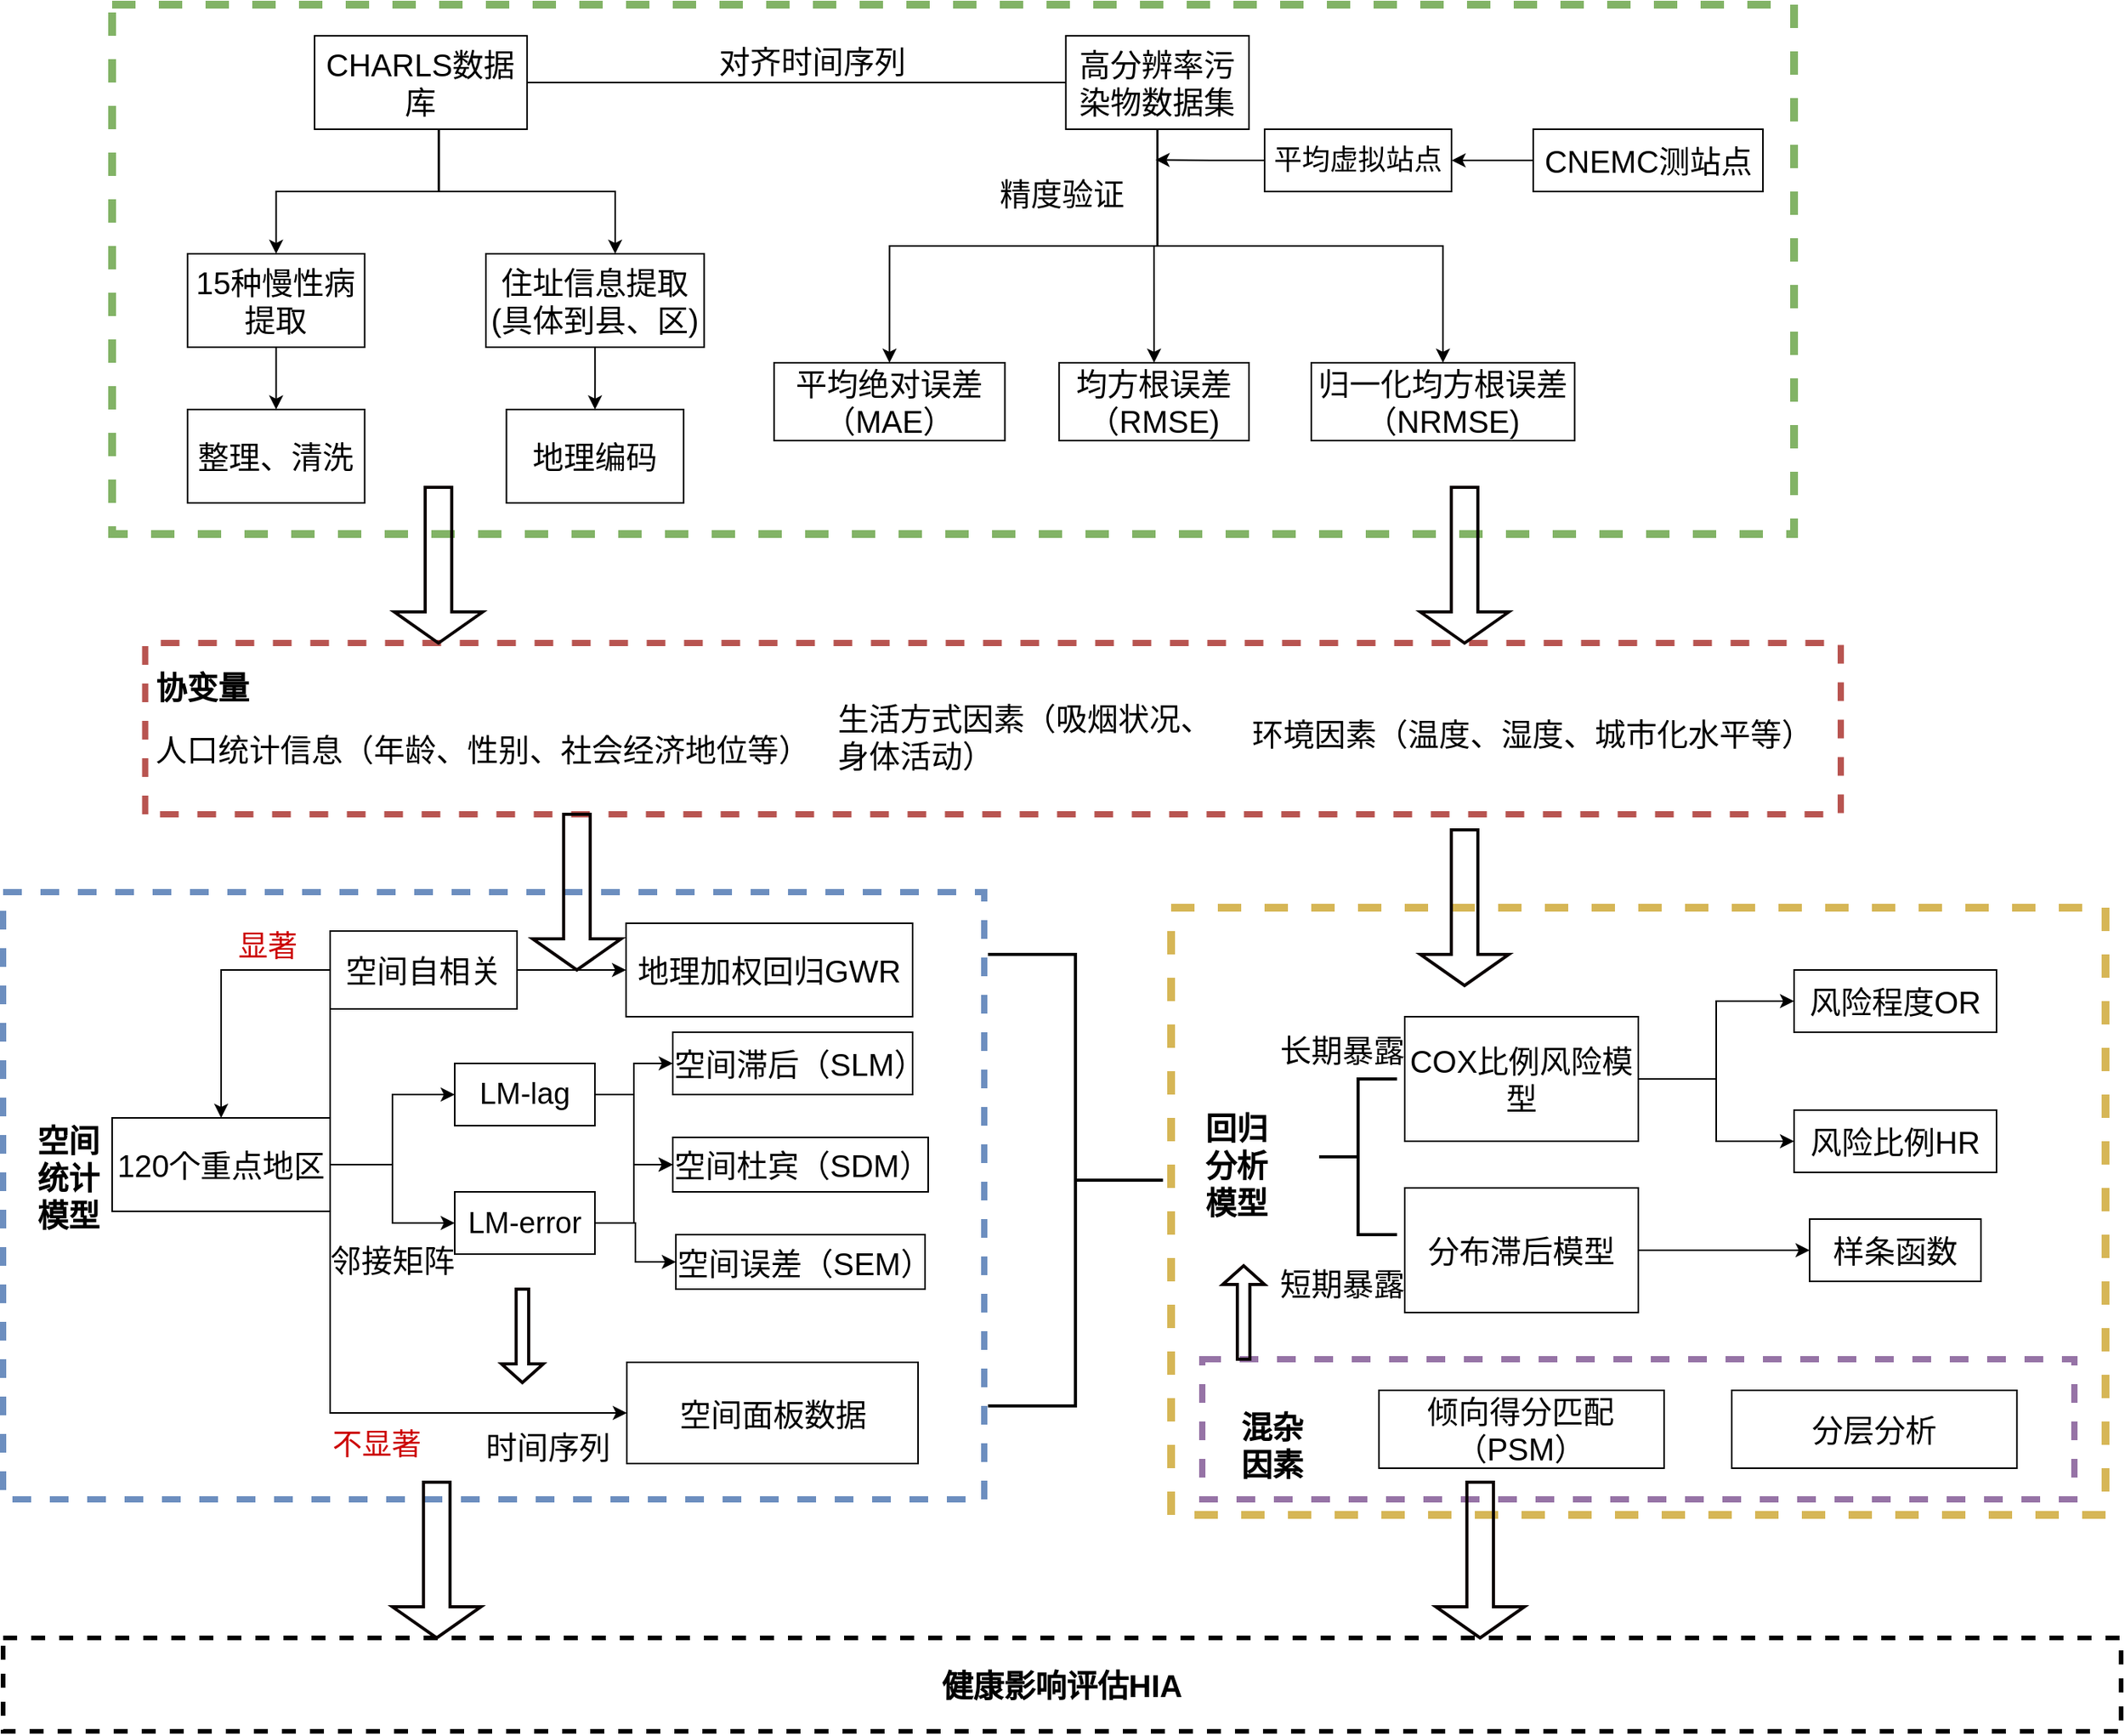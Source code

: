<mxfile version="24.8.6" pages="2">
  <diagram name="第 1 页" id="S4vARhh8KjMdQaPIsJIj">
    <mxGraphModel dx="2765" dy="1093" grid="1" gridSize="10" guides="1" tooltips="1" connect="1" arrows="1" fold="1" page="1" pageScale="1" pageWidth="827" pageHeight="1169" math="0" shadow="0">
      <root>
        <mxCell id="0" />
        <mxCell id="1" parent="0" />
        <mxCell id="MaR1eD7RPBaUpfUE0ZZK-1" value="" style="group;fillColor=none;fontSize=20;" parent="1" vertex="1" connectable="0">
          <mxGeometry x="-120.0" y="690" width="630" height="390" as="geometry" />
        </mxCell>
        <mxCell id="u7QFWZwP_d8b8XSbBpdV-59" value="" style="rounded=0;whiteSpace=wrap;dashed=1;fillColor=none;strokeColor=#6c8ebf;movable=1;resizable=1;rotatable=1;deletable=1;editable=1;locked=0;connectable=1;fontSize=20;strokeWidth=4;" parent="MaR1eD7RPBaUpfUE0ZZK-1" vertex="1">
          <mxGeometry width="630" height="390" as="geometry" />
        </mxCell>
        <mxCell id="u7QFWZwP_d8b8XSbBpdV-24" value="地理加权回归GWR" style="whiteSpace=wrap;fontSize=20;" parent="MaR1eD7RPBaUpfUE0ZZK-1" vertex="1">
          <mxGeometry x="400" y="20" width="184" height="60" as="geometry" />
        </mxCell>
        <mxCell id="u7QFWZwP_d8b8XSbBpdV-25" value="空间误差（SEM）" style="whiteSpace=wrap;strokeColor=default;align=center;verticalAlign=middle;fontFamily=Helvetica;fontSize=20;fontColor=default;fillColor=default;" parent="MaR1eD7RPBaUpfUE0ZZK-1" vertex="1">
          <mxGeometry x="432" y="220" width="160" height="35" as="geometry" />
        </mxCell>
        <mxCell id="u7QFWZwP_d8b8XSbBpdV-29" value="空间面板数据" style="whiteSpace=wrap;fontSize=20;" parent="MaR1eD7RPBaUpfUE0ZZK-1" vertex="1">
          <mxGeometry x="400.5" y="302" width="187" height="65" as="geometry" />
        </mxCell>
        <mxCell id="u7QFWZwP_d8b8XSbBpdV-39" value="" style="edgeStyle=orthogonalEdgeStyle;rounded=0;orthogonalLoop=1;jettySize=auto;fontSize=20;" parent="MaR1eD7RPBaUpfUE0ZZK-1" source="u7QFWZwP_d8b8XSbBpdV-30" target="wK52UOBruQ2ENTZx26O9-1" edge="1">
          <mxGeometry relative="1" as="geometry" />
        </mxCell>
        <mxCell id="u7QFWZwP_d8b8XSbBpdV-40" value="" style="edgeStyle=orthogonalEdgeStyle;rounded=0;orthogonalLoop=1;jettySize=auto;exitX=1;exitY=0.5;exitDx=0;exitDy=0;entryX=0;entryY=0.5;entryDx=0;entryDy=0;fontSize=20;" parent="MaR1eD7RPBaUpfUE0ZZK-1" source="u7QFWZwP_d8b8XSbBpdV-30" target="wK52UOBruQ2ENTZx26O9-2" edge="1">
          <mxGeometry relative="1" as="geometry" />
        </mxCell>
        <mxCell id="u7QFWZwP_d8b8XSbBpdV-30" value="120个重点地区" style="whiteSpace=wrap;rounded=0;strokeColor=default;align=center;verticalAlign=middle;fontFamily=Helvetica;fontSize=20;fontColor=default;fillColor=default;" parent="MaR1eD7RPBaUpfUE0ZZK-1" vertex="1">
          <mxGeometry x="70" y="145" width="140" height="60" as="geometry" />
        </mxCell>
        <mxCell id="u7QFWZwP_d8b8XSbBpdV-33" value="邻接矩阵" style="text;align=center;verticalAlign=middle;resizable=0;points=[];autosize=1;strokeColor=none;fillColor=none;fontSize=20;" parent="MaR1eD7RPBaUpfUE0ZZK-1" vertex="1">
          <mxGeometry x="200" y="215" width="100" height="40" as="geometry" />
        </mxCell>
        <mxCell id="u7QFWZwP_d8b8XSbBpdV-26" value="空间滞后（SLM）" style="whiteSpace=wrap;fontSize=20;" parent="MaR1eD7RPBaUpfUE0ZZK-1" vertex="1">
          <mxGeometry x="430" y="90" width="154" height="40" as="geometry" />
        </mxCell>
        <mxCell id="u7QFWZwP_d8b8XSbBpdV-49" value="时间序列" style="text;align=center;verticalAlign=middle;resizable=0;points=[];autosize=1;strokeColor=none;fillColor=none;fontSize=20;" parent="MaR1eD7RPBaUpfUE0ZZK-1" vertex="1">
          <mxGeometry x="300" y="335" width="100" height="40" as="geometry" />
        </mxCell>
        <mxCell id="u7QFWZwP_d8b8XSbBpdV-65" value="空间统计模型" style="text;align=left;verticalAlign=middle;rounded=0;fontSize=20;whiteSpace=wrap;fontStyle=1" parent="MaR1eD7RPBaUpfUE0ZZK-1" vertex="1">
          <mxGeometry x="20" y="90" width="60" height="185" as="geometry" />
        </mxCell>
        <mxCell id="TyV_NHOArFYKBFU9Bjv8-2" style="edgeStyle=orthogonalEdgeStyle;rounded=0;orthogonalLoop=1;jettySize=auto;html=1;exitX=1;exitY=0.5;exitDx=0;exitDy=0;entryX=0;entryY=0.5;entryDx=0;entryDy=0;" parent="MaR1eD7RPBaUpfUE0ZZK-1" source="TyV_NHOArFYKBFU9Bjv8-1" target="u7QFWZwP_d8b8XSbBpdV-24" edge="1">
          <mxGeometry relative="1" as="geometry" />
        </mxCell>
        <mxCell id="wK52UOBruQ2ENTZx26O9-12" style="edgeStyle=orthogonalEdgeStyle;rounded=0;orthogonalLoop=1;jettySize=auto;html=1;exitX=0;exitY=0.5;exitDx=0;exitDy=0;entryX=0.5;entryY=0;entryDx=0;entryDy=0;" edge="1" parent="MaR1eD7RPBaUpfUE0ZZK-1" source="TyV_NHOArFYKBFU9Bjv8-1" target="u7QFWZwP_d8b8XSbBpdV-30">
          <mxGeometry relative="1" as="geometry" />
        </mxCell>
        <mxCell id="wK52UOBruQ2ENTZx26O9-18" style="edgeStyle=orthogonalEdgeStyle;rounded=0;orthogonalLoop=1;jettySize=auto;html=1;exitX=0;exitY=0.5;exitDx=0;exitDy=0;entryX=0;entryY=0.5;entryDx=0;entryDy=0;" edge="1" parent="MaR1eD7RPBaUpfUE0ZZK-1" source="TyV_NHOArFYKBFU9Bjv8-1" target="u7QFWZwP_d8b8XSbBpdV-29">
          <mxGeometry relative="1" as="geometry">
            <Array as="points">
              <mxPoint x="210" y="335" />
            </Array>
          </mxGeometry>
        </mxCell>
        <mxCell id="TyV_NHOArFYKBFU9Bjv8-1" value="&lt;font style=&quot;font-size: 20px;&quot;&gt;空间自相关&lt;/font&gt;" style="rounded=0;whiteSpace=wrap;html=1;" parent="MaR1eD7RPBaUpfUE0ZZK-1" vertex="1">
          <mxGeometry x="210" y="25" width="120" height="50" as="geometry" />
        </mxCell>
        <mxCell id="wK52UOBruQ2ENTZx26O9-7" style="edgeStyle=orthogonalEdgeStyle;rounded=0;orthogonalLoop=1;jettySize=auto;html=1;exitX=1;exitY=0.5;exitDx=0;exitDy=0;" edge="1" parent="MaR1eD7RPBaUpfUE0ZZK-1" source="wK52UOBruQ2ENTZx26O9-1" target="u7QFWZwP_d8b8XSbBpdV-26">
          <mxGeometry relative="1" as="geometry" />
        </mxCell>
        <mxCell id="wK52UOBruQ2ENTZx26O9-8" style="edgeStyle=orthogonalEdgeStyle;rounded=0;orthogonalLoop=1;jettySize=auto;html=1;exitX=1;exitY=0.5;exitDx=0;exitDy=0;entryX=0;entryY=0.5;entryDx=0;entryDy=0;" edge="1" parent="MaR1eD7RPBaUpfUE0ZZK-1" source="wK52UOBruQ2ENTZx26O9-1" target="wK52UOBruQ2ENTZx26O9-3">
          <mxGeometry relative="1" as="geometry" />
        </mxCell>
        <mxCell id="wK52UOBruQ2ENTZx26O9-1" value="&lt;font style=&quot;font-size: 19px;&quot;&gt;LM-lag&lt;/font&gt;" style="rounded=0;whiteSpace=wrap;html=1;" vertex="1" parent="MaR1eD7RPBaUpfUE0ZZK-1">
          <mxGeometry x="290" y="110" width="90" height="40" as="geometry" />
        </mxCell>
        <mxCell id="wK52UOBruQ2ENTZx26O9-9" style="edgeStyle=orthogonalEdgeStyle;rounded=0;orthogonalLoop=1;jettySize=auto;html=1;exitX=1;exitY=0.5;exitDx=0;exitDy=0;" edge="1" parent="MaR1eD7RPBaUpfUE0ZZK-1" source="wK52UOBruQ2ENTZx26O9-2" target="wK52UOBruQ2ENTZx26O9-3">
          <mxGeometry relative="1" as="geometry" />
        </mxCell>
        <mxCell id="wK52UOBruQ2ENTZx26O9-10" style="edgeStyle=orthogonalEdgeStyle;rounded=0;orthogonalLoop=1;jettySize=auto;html=1;exitX=1;exitY=0.5;exitDx=0;exitDy=0;" edge="1" parent="MaR1eD7RPBaUpfUE0ZZK-1" source="wK52UOBruQ2ENTZx26O9-2" target="u7QFWZwP_d8b8XSbBpdV-25">
          <mxGeometry relative="1" as="geometry" />
        </mxCell>
        <mxCell id="wK52UOBruQ2ENTZx26O9-2" value="&lt;font style=&quot;font-size: 19px;&quot;&gt;LM-error&lt;/font&gt;" style="rounded=0;whiteSpace=wrap;html=1;" vertex="1" parent="MaR1eD7RPBaUpfUE0ZZK-1">
          <mxGeometry x="290" y="192.5" width="90" height="40" as="geometry" />
        </mxCell>
        <mxCell id="wK52UOBruQ2ENTZx26O9-3" value="空间杜宾（SDM）" style="whiteSpace=wrap;fontSize=20;" vertex="1" parent="MaR1eD7RPBaUpfUE0ZZK-1">
          <mxGeometry x="430" y="157.5" width="164" height="35" as="geometry" />
        </mxCell>
        <mxCell id="wK52UOBruQ2ENTZx26O9-11" value="" style="shape=singleArrow;direction=south;whiteSpace=wrap;fillColor=none;strokeColor=#0A0000;fontSize=20;rotation=0;strokeWidth=2;align=center;verticalAlign=middle;fontFamily=Helvetica;fontColor=default;" vertex="1" parent="MaR1eD7RPBaUpfUE0ZZK-1">
          <mxGeometry x="320" y="255" width="26.87" height="60" as="geometry" />
        </mxCell>
        <mxCell id="wK52UOBruQ2ENTZx26O9-15" value="&lt;font color=&quot;#cc0000&quot; style=&quot;font-size: 19px;&quot;&gt;显著&lt;/font&gt;" style="text;html=1;align=center;verticalAlign=middle;whiteSpace=wrap;rounded=0;" vertex="1" parent="MaR1eD7RPBaUpfUE0ZZK-1">
          <mxGeometry x="140.0" y="20" width="60" height="30" as="geometry" />
        </mxCell>
        <mxCell id="wK52UOBruQ2ENTZx26O9-19" value="&lt;font color=&quot;#cc0000&quot; style=&quot;font-size: 19px;&quot;&gt;不显著&lt;/font&gt;" style="text;html=1;align=center;verticalAlign=middle;whiteSpace=wrap;rounded=0;" vertex="1" parent="MaR1eD7RPBaUpfUE0ZZK-1">
          <mxGeometry x="210.0" y="340" width="60" height="30" as="geometry" />
        </mxCell>
        <mxCell id="MaR1eD7RPBaUpfUE0ZZK-3" value="" style="group;dashed=1;fontSize=20;" parent="1" vertex="1" connectable="0">
          <mxGeometry x="-28.755" y="530.005" width="1090.01" height="110.0" as="geometry" />
        </mxCell>
        <mxCell id="u7QFWZwP_d8b8XSbBpdV-43" value="" style="rounded=0;whiteSpace=wrap;fillColor=none;strokeColor=#b85450;rotation=-90;dashed=1;fontSize=20;strokeWidth=4;" parent="MaR1eD7RPBaUpfUE0ZZK-3" vertex="1">
          <mxGeometry x="489.375" y="-489.375" width="110" height="1088.75" as="geometry" />
        </mxCell>
        <mxCell id="u7QFWZwP_d8b8XSbBpdV-44" value="协变量&#xa;" style="text;whiteSpace=wrap;overflow=hidden;rounded=0;fontSize=20;fontStyle=1" parent="MaR1eD7RPBaUpfUE0ZZK-3" vertex="1">
          <mxGeometry x="4.995" y="9.995" width="75.09" height="40" as="geometry" />
        </mxCell>
        <mxCell id="u7QFWZwP_d8b8XSbBpdV-71" value="人口统计信息（年龄、性别、社会经济地位等）" style="text;fontSize=20;labelBackgroundColor=default;whiteSpace=wrap;fillColor=none;strokeColor=none;" parent="MaR1eD7RPBaUpfUE0ZZK-3" vertex="1">
          <mxGeometry x="4.995" y="49.995" width="470" height="70" as="geometry" />
        </mxCell>
        <mxCell id="u7QFWZwP_d8b8XSbBpdV-72" value="生活方式因素（吸烟状况、身体活动）" style="text;whiteSpace=wrap;fontSize=20;labelBackgroundColor=default;" parent="MaR1eD7RPBaUpfUE0ZZK-3" vertex="1">
          <mxGeometry x="442.75" y="29.99" width="249.91" height="70" as="geometry" />
        </mxCell>
        <mxCell id="u7QFWZwP_d8b8XSbBpdV-73" value="环境因素（温度、湿度、城市化水平等）" style="text;whiteSpace=wrap;fontSize=20;labelBackgroundColor=default;" parent="MaR1eD7RPBaUpfUE0ZZK-3" vertex="1">
          <mxGeometry x="708.67" y="40" width="381.34" height="70" as="geometry" />
        </mxCell>
        <mxCell id="MaR1eD7RPBaUpfUE0ZZK-26" value="健康影响评估HIA" style="rounded=0;whiteSpace=wrap;fillColor=none;dashed=1;strokeWidth=3;fontSize=20;fontStyle=1" parent="1" vertex="1">
          <mxGeometry x="-120" y="1169" width="1360" height="60" as="geometry" />
        </mxCell>
        <mxCell id="u7QFWZwP_d8b8XSbBpdV-60" value="" style="rounded=0;whiteSpace=wrap;fillColor=none;strokeColor=#d6b656;fontSize=20;strokeWidth=5;dashed=1;" parent="1" vertex="1">
          <mxGeometry x="630" y="700" width="600" height="390" as="geometry" />
        </mxCell>
        <mxCell id="MaR1eD7RPBaUpfUE0ZZK-15" value="" style="edgeStyle=orthogonalEdgeStyle;rounded=0;orthogonalLoop=1;jettySize=auto;exitX=1;exitY=0.5;exitDx=0;exitDy=0;entryX=0;entryY=0.5;entryDx=0;entryDy=0;fontSize=20;" parent="1" source="u7QFWZwP_d8b8XSbBpdV-50" target="MaR1eD7RPBaUpfUE0ZZK-13" edge="1">
          <mxGeometry relative="1" as="geometry" />
        </mxCell>
        <mxCell id="MaR1eD7RPBaUpfUE0ZZK-18" value="" style="edgeStyle=orthogonalEdgeStyle;rounded=0;orthogonalLoop=1;jettySize=auto;exitX=1;exitY=0.5;exitDx=0;exitDy=0;fontSize=20;" parent="1" source="u7QFWZwP_d8b8XSbBpdV-50" target="MaR1eD7RPBaUpfUE0ZZK-17" edge="1">
          <mxGeometry relative="1" as="geometry" />
        </mxCell>
        <mxCell id="u7QFWZwP_d8b8XSbBpdV-50" value="COX比例风险模型" style="whiteSpace=wrap;fontSize=20;" parent="1" vertex="1">
          <mxGeometry x="780" y="770" width="150" height="80" as="geometry" />
        </mxCell>
        <mxCell id="MaR1eD7RPBaUpfUE0ZZK-16" value="" style="edgeStyle=orthogonalEdgeStyle;rounded=0;orthogonalLoop=1;jettySize=auto;exitX=1;exitY=0.5;exitDx=0;exitDy=0;entryX=0;entryY=0.5;entryDx=0;entryDy=0;fontSize=20;" parent="1" source="u7QFWZwP_d8b8XSbBpdV-52" target="MaR1eD7RPBaUpfUE0ZZK-14" edge="1">
          <mxGeometry relative="1" as="geometry" />
        </mxCell>
        <mxCell id="u7QFWZwP_d8b8XSbBpdV-52" value="分布滞后模型" style="whiteSpace=wrap;fontSize=20;" parent="1" vertex="1">
          <mxGeometry x="780" y="880" width="150" height="80" as="geometry" />
        </mxCell>
        <mxCell id="u7QFWZwP_d8b8XSbBpdV-56" value="长期暴露" style="text;align=center;verticalAlign=middle;resizable=0;points=[];autosize=1;strokeColor=none;fillColor=none;fontSize=20;" parent="1" vertex="1">
          <mxGeometry x="689.99" y="770" width="100" height="40" as="geometry" />
        </mxCell>
        <mxCell id="u7QFWZwP_d8b8XSbBpdV-57" value="短期暴露" style="text;align=center;verticalAlign=middle;resizable=0;points=[];autosize=1;strokeColor=none;fillColor=none;fontSize=20;" parent="1" vertex="1">
          <mxGeometry x="690" y="920" width="100" height="40" as="geometry" />
        </mxCell>
        <mxCell id="u7QFWZwP_d8b8XSbBpdV-67" value="回归分析模型" style="text;align=left;verticalAlign=middle;whiteSpace=wrap;rounded=0;fontSize=20;fontStyle=1" parent="1" vertex="1">
          <mxGeometry x="650" y="680" width="60" height="370" as="geometry" />
        </mxCell>
        <mxCell id="MaR1eD7RPBaUpfUE0ZZK-12" value="" style="strokeWidth=2;shape=mxgraph.flowchart.annotation_2;align=left;labelPosition=right;pointerEvents=1;fontSize=20;" parent="1" vertex="1">
          <mxGeometry x="725.08" y="810" width="50" height="100" as="geometry" />
        </mxCell>
        <mxCell id="MaR1eD7RPBaUpfUE0ZZK-13" value="风险程度OR" style="rounded=0;whiteSpace=wrap;fontSize=20;" parent="1" vertex="1">
          <mxGeometry x="1030" y="740" width="130" height="40" as="geometry" />
        </mxCell>
        <mxCell id="MaR1eD7RPBaUpfUE0ZZK-14" value="样条函数" style="rounded=0;whiteSpace=wrap;fontSize=20;" parent="1" vertex="1">
          <mxGeometry x="1040" y="900" width="110" height="40" as="geometry" />
        </mxCell>
        <mxCell id="MaR1eD7RPBaUpfUE0ZZK-17" value="风险比例HR" style="rounded=0;whiteSpace=wrap;fontSize=20;" parent="1" vertex="1">
          <mxGeometry x="1030" y="830" width="130" height="40" as="geometry" />
        </mxCell>
        <mxCell id="MaR1eD7RPBaUpfUE0ZZK-19" value="" style="rounded=0;whiteSpace=wrap;fillColor=none;dashed=1;strokeWidth=4;strokeColor=#9673a6;fontSize=20;" parent="1" vertex="1">
          <mxGeometry x="650" y="990" width="560" height="90" as="geometry" />
        </mxCell>
        <mxCell id="MaR1eD7RPBaUpfUE0ZZK-20" value="倾向得分匹配（PSM）" style="whiteSpace=wrap;fontSize=20;" parent="1" vertex="1">
          <mxGeometry x="763.44" y="1010" width="183.13" height="50" as="geometry" />
        </mxCell>
        <mxCell id="MaR1eD7RPBaUpfUE0ZZK-21" value="分层分析" style="whiteSpace=wrap;fontSize=20;" parent="1" vertex="1">
          <mxGeometry x="990" y="1010" width="183.13" height="50" as="geometry" />
        </mxCell>
        <mxCell id="MaR1eD7RPBaUpfUE0ZZK-23" value="混杂因素" style="text;align=center;verticalAlign=middle;whiteSpace=wrap;rounded=0;fontSize=20;fontStyle=1" parent="1" vertex="1">
          <mxGeometry x="670" y="1030" width="50" height="30" as="geometry" />
        </mxCell>
        <mxCell id="MaR1eD7RPBaUpfUE0ZZK-24" value="" style="shape=singleArrow;direction=south;whiteSpace=wrap;fillColor=none;strokeColor=#0A0000;fontSize=20;rotation=-180;strokeWidth=2;align=center;verticalAlign=middle;fontFamily=Helvetica;fontColor=default;" parent="1" vertex="1">
          <mxGeometry x="663.13" y="930" width="26.87" height="60" as="geometry" />
        </mxCell>
        <mxCell id="MaR1eD7RPBaUpfUE0ZZK-9" value="" style="shape=singleArrow;direction=south;whiteSpace=wrap;fillColor=none;strokeColor=#0A0000;fontSize=20;strokeWidth=2;align=center;verticalAlign=middle;fontFamily=Helvetica;fontColor=default;" parent="1" vertex="1">
          <mxGeometry x="789.997" y="650" width="56.87" height="100" as="geometry" />
        </mxCell>
        <mxCell id="MaR1eD7RPBaUpfUE0ZZK-27" value="" style="shape=singleArrow;direction=south;whiteSpace=wrap;fillColor=none;strokeColor=#0A0000;fontSize=20;strokeWidth=2;align=center;verticalAlign=middle;fontFamily=Helvetica;fontColor=default;" parent="1" vertex="1">
          <mxGeometry x="799.997" y="1069" width="56.87" height="100" as="geometry" />
        </mxCell>
        <mxCell id="MaR1eD7RPBaUpfUE0ZZK-28" value="" style="shape=singleArrow;direction=south;whiteSpace=wrap;fillColor=none;strokeColor=#0A0000;fontSize=20;strokeWidth=2;align=center;verticalAlign=middle;fontFamily=Helvetica;fontColor=default;" parent="1" vertex="1">
          <mxGeometry x="129.997" y="1069" width="56.87" height="100" as="geometry" />
        </mxCell>
        <mxCell id="u7QFWZwP_d8b8XSbBpdV-58" value="" style="rounded=0;whiteSpace=wrap;dashed=1;fillColor=none;strokeColor=#82b366;movable=1;resizable=1;rotatable=1;deletable=1;editable=1;locked=0;connectable=1;fontSize=20;strokeWidth=5;" parent="1" vertex="1">
          <mxGeometry x="-50" y="120.01" width="1080" height="340" as="geometry" />
        </mxCell>
        <mxCell id="u7QFWZwP_d8b8XSbBpdV-6" value="" style="edgeStyle=orthogonalEdgeStyle;rounded=0;orthogonalLoop=1;jettySize=auto;entryX=0.5;entryY=0;entryDx=0;entryDy=0;fontSize=20;exitX=0.583;exitY=1.004;exitDx=0;exitDy=0;exitPerimeter=0;" parent="1" source="u7QFWZwP_d8b8XSbBpdV-1" target="u7QFWZwP_d8b8XSbBpdV-2" edge="1">
          <mxGeometry relative="1" as="geometry" />
        </mxCell>
        <mxCell id="u7QFWZwP_d8b8XSbBpdV-7" value="" style="edgeStyle=orthogonalEdgeStyle;rounded=0;orthogonalLoop=1;jettySize=auto;fontSize=20;" parent="1" source="u7QFWZwP_d8b8XSbBpdV-1" target="u7QFWZwP_d8b8XSbBpdV-3" edge="1">
          <mxGeometry relative="1" as="geometry">
            <Array as="points">
              <mxPoint x="159.99" y="240.01" />
              <mxPoint x="272.99" y="240.01" />
            </Array>
          </mxGeometry>
        </mxCell>
        <mxCell id="u7QFWZwP_d8b8XSbBpdV-1" value="CHARLS数据库" style="rounded=0;whiteSpace=wrap;fontSize=20;" parent="1" vertex="1">
          <mxGeometry x="79.99" y="140.01" width="136.43" height="60" as="geometry" />
        </mxCell>
        <mxCell id="u7QFWZwP_d8b8XSbBpdV-9" value="" style="edgeStyle=orthogonalEdgeStyle;rounded=0;orthogonalLoop=1;jettySize=auto;fontSize=20;" parent="1" source="u7QFWZwP_d8b8XSbBpdV-2" target="u7QFWZwP_d8b8XSbBpdV-5" edge="1">
          <mxGeometry relative="1" as="geometry" />
        </mxCell>
        <mxCell id="u7QFWZwP_d8b8XSbBpdV-2" value="15种慢性病提取" style="rounded=0;whiteSpace=wrap;fontSize=20;" parent="1" vertex="1">
          <mxGeometry x="-1.575" y="280.01" width="113.739" height="60" as="geometry" />
        </mxCell>
        <mxCell id="u7QFWZwP_d8b8XSbBpdV-8" value="" style="edgeStyle=orthogonalEdgeStyle;rounded=0;orthogonalLoop=1;jettySize=auto;exitX=0.5;exitY=1;exitDx=0;exitDy=0;fontSize=20;" parent="1" source="u7QFWZwP_d8b8XSbBpdV-3" target="u7QFWZwP_d8b8XSbBpdV-4" edge="1">
          <mxGeometry relative="1" as="geometry" />
        </mxCell>
        <mxCell id="u7QFWZwP_d8b8XSbBpdV-3" value="住址信息提取(具体到县、区)" style="rounded=0;whiteSpace=wrap;fontSize=20;" parent="1" vertex="1">
          <mxGeometry x="189.99" y="280.01" width="140.17" height="60" as="geometry" />
        </mxCell>
        <mxCell id="u7QFWZwP_d8b8XSbBpdV-4" value="地理编码" style="rounded=0;whiteSpace=wrap;fontSize=20;" parent="1" vertex="1">
          <mxGeometry x="203.205" y="380.01" width="113.739" height="60" as="geometry" />
        </mxCell>
        <mxCell id="u7QFWZwP_d8b8XSbBpdV-5" value="整理、清洗" style="rounded=0;whiteSpace=wrap;fontSize=20;" parent="1" vertex="1">
          <mxGeometry x="-1.575" y="380.01" width="113.739" height="60" as="geometry" />
        </mxCell>
        <mxCell id="u7QFWZwP_d8b8XSbBpdV-18" value="" style="edgeStyle=orthogonalEdgeStyle;rounded=0;orthogonalLoop=1;jettySize=auto;exitX=0.5;exitY=1;exitDx=0;exitDy=0;entryX=0.5;entryY=0;entryDx=0;entryDy=0;fontSize=20;" parent="1" source="u7QFWZwP_d8b8XSbBpdV-10" target="u7QFWZwP_d8b8XSbBpdV-13" edge="1">
          <mxGeometry relative="1" as="geometry" />
        </mxCell>
        <mxCell id="u7QFWZwP_d8b8XSbBpdV-19" value="" style="edgeStyle=orthogonalEdgeStyle;rounded=0;orthogonalLoop=1;jettySize=auto;exitX=0.5;exitY=1;exitDx=0;exitDy=0;entryX=0.5;entryY=0;entryDx=0;entryDy=0;fontSize=20;" parent="1" source="u7QFWZwP_d8b8XSbBpdV-10" target="u7QFWZwP_d8b8XSbBpdV-16" edge="1">
          <mxGeometry relative="1" as="geometry" />
        </mxCell>
        <mxCell id="u7QFWZwP_d8b8XSbBpdV-20" value="" style="edgeStyle=orthogonalEdgeStyle;rounded=0;orthogonalLoop=1;jettySize=auto;exitX=0.5;exitY=1;exitDx=0;exitDy=0;fontSize=20;" parent="1" source="u7QFWZwP_d8b8XSbBpdV-10" target="u7QFWZwP_d8b8XSbBpdV-15" edge="1">
          <mxGeometry relative="1" as="geometry" />
        </mxCell>
        <mxCell id="u7QFWZwP_d8b8XSbBpdV-10" value="高分辨率污染物数据集" style="rounded=0;whiteSpace=wrap;fontSize=20;" parent="1" vertex="1">
          <mxGeometry x="562.38" y="140.01" width="117.62" height="60" as="geometry" />
        </mxCell>
        <mxCell id="u7QFWZwP_d8b8XSbBpdV-11" value="" style="endArrow=none;rounded=0;exitX=1;exitY=0.5;exitDx=0;exitDy=0;entryX=0;entryY=0.5;entryDx=0;entryDy=0;fontSize=20;" parent="1" source="u7QFWZwP_d8b8XSbBpdV-1" target="u7QFWZwP_d8b8XSbBpdV-10" edge="1">
          <mxGeometry width="50" height="50" relative="1" as="geometry">
            <mxPoint x="282.773" y="180.01" as="sourcePoint" />
            <mxPoint x="330.164" y="130.01" as="targetPoint" />
          </mxGeometry>
        </mxCell>
        <mxCell id="u7QFWZwP_d8b8XSbBpdV-12" value="对齐时间序列" style="text;align=center;verticalAlign=middle;resizable=0;points=[];autosize=1;strokeColor=none;fillColor=none;fontSize=20;" parent="1" vertex="1">
          <mxGeometry x="329.642" y="135.01" width="140" height="40" as="geometry" />
        </mxCell>
        <mxCell id="u7QFWZwP_d8b8XSbBpdV-13" value="平均绝对误差（MAE）" style="rounded=0;whiteSpace=wrap;fontSize=20;" parent="1" vertex="1">
          <mxGeometry x="375.08" y="350" width="148.17" height="50" as="geometry" />
        </mxCell>
        <mxCell id="u7QFWZwP_d8b8XSbBpdV-15" value="归一化均方根误差 （NRMSE)" style="rounded=0;whiteSpace=wrap;fontSize=20;" parent="1" vertex="1">
          <mxGeometry x="720" y="350" width="169.13" height="50" as="geometry" />
        </mxCell>
        <mxCell id="u7QFWZwP_d8b8XSbBpdV-16" value="均方根误差 （RMSE)" style="rounded=0;whiteSpace=wrap;fontSize=20;" parent="1" vertex="1">
          <mxGeometry x="558.09" y="350" width="121.91" height="50" as="geometry" />
        </mxCell>
        <mxCell id="u7QFWZwP_d8b8XSbBpdV-21" value="" style="edgeStyle=orthogonalEdgeStyle;rounded=0;orthogonalLoop=1;jettySize=auto;fontSize=20;entryX=1;entryY=0.5;entryDx=0;entryDy=0;" parent="1" source="u7QFWZwP_d8b8XSbBpdV-17" target="e0wBtOKzTgulpqvNcnFh-1" edge="1">
          <mxGeometry relative="1" as="geometry">
            <mxPoint x="630" y="220" as="targetPoint" />
          </mxGeometry>
        </mxCell>
        <mxCell id="u7QFWZwP_d8b8XSbBpdV-17" value="CNEMC测站点" style="rounded=0;whiteSpace=wrap;fontSize=20;" parent="1" vertex="1">
          <mxGeometry x="862.51" y="200.01" width="147.49" height="40" as="geometry" />
        </mxCell>
        <mxCell id="u7QFWZwP_d8b8XSbBpdV-22" value="精度验证" style="text;align=center;verticalAlign=middle;resizable=0;points=[];autosize=1;strokeColor=none;fillColor=none;fontSize=20;" parent="1" vertex="1">
          <mxGeometry x="509.998" y="220" width="100" height="40" as="geometry" />
        </mxCell>
        <mxCell id="u7QFWZwP_d8b8XSbBpdV-63" value="" style="shape=singleArrow;direction=south;whiteSpace=wrap;fillColor=none;strokeColor=#0A0000;fontSize=20;strokeWidth=2;align=center;verticalAlign=middle;fontFamily=Helvetica;fontColor=default;" parent="1" vertex="1">
          <mxGeometry x="789.987" y="430.01" width="56.87" height="100" as="geometry" />
        </mxCell>
        <mxCell id="u7QFWZwP_d8b8XSbBpdV-70" value="" style="shape=singleArrow;direction=south;whiteSpace=wrap;fillColor=none;strokeColor=#0A0000;fontSize=20;strokeWidth=2;align=center;verticalAlign=middle;fontFamily=Helvetica;fontColor=default;" parent="1" vertex="1">
          <mxGeometry x="131.117" y="430.01" width="56.87" height="100" as="geometry" />
        </mxCell>
        <mxCell id="MaR1eD7RPBaUpfUE0ZZK-30" value="" style="edgeStyle=orthogonalEdgeStyle;rounded=0;orthogonalLoop=1;jettySize=auto;exitX=0.5;exitY=1;exitDx=0;exitDy=0;" parent="1" source="MaR1eD7RPBaUpfUE0ZZK-17" target="MaR1eD7RPBaUpfUE0ZZK-17" edge="1">
          <mxGeometry relative="1" as="geometry" />
        </mxCell>
        <mxCell id="e0wBtOKzTgulpqvNcnFh-3" style="edgeStyle=orthogonalEdgeStyle;rounded=0;orthogonalLoop=1;jettySize=auto;html=1;exitX=0;exitY=0.5;exitDx=0;exitDy=0;" parent="1" source="e0wBtOKzTgulpqvNcnFh-1" edge="1">
          <mxGeometry relative="1" as="geometry">
            <mxPoint x="620" y="219.667" as="targetPoint" />
          </mxGeometry>
        </mxCell>
        <mxCell id="e0wBtOKzTgulpqvNcnFh-1" value="&lt;font style=&quot;font-size: 18px;&quot;&gt;平均虚拟站点&lt;/font&gt;" style="rounded=0;whiteSpace=wrap;html=1;" parent="1" vertex="1">
          <mxGeometry x="690.08" y="200.01" width="120" height="40.01" as="geometry" />
        </mxCell>
        <mxCell id="MaR1eD7RPBaUpfUE0ZZK-8" value="" style="shape=singleArrow;direction=south;whiteSpace=wrap;fillColor=none;strokeColor=#0A0000;fontSize=20;strokeWidth=2;" parent="1" vertex="1">
          <mxGeometry x="219.997" y="640" width="56.87" height="100" as="geometry" />
        </mxCell>
        <mxCell id="wK52UOBruQ2ENTZx26O9-20" value="" style="strokeWidth=2;shape=mxgraph.flowchart.annotation_2;align=left;labelPosition=right;pointerEvents=1;fontSize=20;rotation=-180;" vertex="1" parent="1">
          <mxGeometry x="512.38" y="730" width="112.38" height="290" as="geometry" />
        </mxCell>
      </root>
    </mxGraphModel>
  </diagram>
  <diagram id="80b183ClqWGXkhcgkJOU" name="第 2 页">
    <mxGraphModel dx="1066" dy="601" grid="1" gridSize="10" guides="1" tooltips="1" connect="1" arrows="1" fold="1" page="1" pageScale="1" pageWidth="827" pageHeight="1169" math="0" shadow="0">
      <root>
        <mxCell id="0" />
        <mxCell id="1" parent="0" />
        <mxCell id="W6MoOgpqIGG31dN70bC_-2" value="" style="edgeStyle=orthogonalEdgeStyle;rounded=0;orthogonalLoop=1;jettySize=auto;exitX=1;exitY=0.5;exitDx=0;exitDy=0;entryX=0;entryY=0.5;entryDx=0;entryDy=0;fontSize=20;" edge="1" parent="1" source="W6MoOgpqIGG31dN70bC_-4" target="W6MoOgpqIGG31dN70bC_-11">
          <mxGeometry relative="1" as="geometry" />
        </mxCell>
        <mxCell id="W6MoOgpqIGG31dN70bC_-3" value="" style="edgeStyle=orthogonalEdgeStyle;rounded=0;orthogonalLoop=1;jettySize=auto;exitX=1;exitY=0.5;exitDx=0;exitDy=0;fontSize=20;" edge="1" parent="1" source="W6MoOgpqIGG31dN70bC_-4" target="W6MoOgpqIGG31dN70bC_-13">
          <mxGeometry relative="1" as="geometry" />
        </mxCell>
        <mxCell id="W6MoOgpqIGG31dN70bC_-4" value="COX比例风险模型" style="whiteSpace=wrap;fontSize=20;" vertex="1" parent="1">
          <mxGeometry x="550" y="680" width="150" height="80" as="geometry" />
        </mxCell>
        <mxCell id="W6MoOgpqIGG31dN70bC_-5" value="" style="edgeStyle=orthogonalEdgeStyle;rounded=0;orthogonalLoop=1;jettySize=auto;exitX=1;exitY=0.5;exitDx=0;exitDy=0;entryX=0;entryY=0.5;entryDx=0;entryDy=0;fontSize=20;" edge="1" parent="1" source="W6MoOgpqIGG31dN70bC_-6" target="W6MoOgpqIGG31dN70bC_-12">
          <mxGeometry relative="1" as="geometry" />
        </mxCell>
        <mxCell id="W6MoOgpqIGG31dN70bC_-6" value="分布滞后模型" style="whiteSpace=wrap;fontSize=20;" vertex="1" parent="1">
          <mxGeometry x="550" y="790" width="150" height="80" as="geometry" />
        </mxCell>
        <mxCell id="W6MoOgpqIGG31dN70bC_-7" value="长期暴露" style="text;align=center;verticalAlign=middle;resizable=0;points=[];autosize=1;strokeColor=none;fillColor=none;fontSize=20;" vertex="1" parent="1">
          <mxGeometry x="459.99" y="680" width="100" height="40" as="geometry" />
        </mxCell>
        <mxCell id="W6MoOgpqIGG31dN70bC_-8" value="短期暴露" style="text;align=center;verticalAlign=middle;resizable=0;points=[];autosize=1;strokeColor=none;fillColor=none;fontSize=20;" vertex="1" parent="1">
          <mxGeometry x="460" y="830" width="100" height="40" as="geometry" />
        </mxCell>
        <mxCell id="W6MoOgpqIGG31dN70bC_-9" value="回归分析模型" style="text;align=left;verticalAlign=middle;whiteSpace=wrap;rounded=0;fontSize=20;fontStyle=1" vertex="1" parent="1">
          <mxGeometry x="420" y="590" width="60" height="370" as="geometry" />
        </mxCell>
        <mxCell id="W6MoOgpqIGG31dN70bC_-10" value="" style="strokeWidth=2;shape=mxgraph.flowchart.annotation_2;align=left;labelPosition=right;pointerEvents=1;fontSize=20;" vertex="1" parent="1">
          <mxGeometry x="495.08" y="720" width="50" height="100" as="geometry" />
        </mxCell>
        <mxCell id="W6MoOgpqIGG31dN70bC_-11" value="风险程度OR" style="rounded=0;whiteSpace=wrap;fontSize=20;" vertex="1" parent="1">
          <mxGeometry x="800" y="650" width="130" height="40" as="geometry" />
        </mxCell>
        <mxCell id="W6MoOgpqIGG31dN70bC_-12" value="样条函数" style="rounded=0;whiteSpace=wrap;fontSize=20;" vertex="1" parent="1">
          <mxGeometry x="810" y="810" width="110" height="40" as="geometry" />
        </mxCell>
        <mxCell id="W6MoOgpqIGG31dN70bC_-13" value="风险比例HR" style="rounded=0;whiteSpace=wrap;fontSize=20;" vertex="1" parent="1">
          <mxGeometry x="800" y="740" width="130" height="40" as="geometry" />
        </mxCell>
        <mxCell id="W6MoOgpqIGG31dN70bC_-14" value="" style="rounded=0;whiteSpace=wrap;fillColor=none;dashed=1;strokeWidth=4;strokeColor=#9673a6;fontSize=20;" vertex="1" parent="1">
          <mxGeometry x="420" y="900" width="560" height="90" as="geometry" />
        </mxCell>
        <mxCell id="W6MoOgpqIGG31dN70bC_-15" value="倾向得分匹配（PSM）" style="whiteSpace=wrap;fontSize=20;" vertex="1" parent="1">
          <mxGeometry x="533.44" y="920" width="183.13" height="50" as="geometry" />
        </mxCell>
        <mxCell id="W6MoOgpqIGG31dN70bC_-16" value="分层分析" style="whiteSpace=wrap;fontSize=20;" vertex="1" parent="1">
          <mxGeometry x="760" y="920" width="183.13" height="50" as="geometry" />
        </mxCell>
        <mxCell id="W6MoOgpqIGG31dN70bC_-17" value="混杂因素" style="text;align=center;verticalAlign=middle;whiteSpace=wrap;rounded=0;fontSize=20;fontStyle=1" vertex="1" parent="1">
          <mxGeometry x="440" y="940" width="50" height="30" as="geometry" />
        </mxCell>
        <mxCell id="W6MoOgpqIGG31dN70bC_-18" value="" style="shape=singleArrow;direction=south;whiteSpace=wrap;fillColor=none;strokeColor=#0A0000;fontSize=20;rotation=-180;strokeWidth=2;align=center;verticalAlign=middle;fontFamily=Helvetica;fontColor=default;" vertex="1" parent="1">
          <mxGeometry x="433.13" y="840" width="26.87" height="60" as="geometry" />
        </mxCell>
        <mxCell id="W6MoOgpqIGG31dN70bC_-19" value="" style="edgeStyle=orthogonalEdgeStyle;rounded=0;orthogonalLoop=1;jettySize=auto;exitX=0.5;exitY=1;exitDx=0;exitDy=0;" edge="1" parent="1" source="W6MoOgpqIGG31dN70bC_-13" target="W6MoOgpqIGG31dN70bC_-13">
          <mxGeometry relative="1" as="geometry" />
        </mxCell>
      </root>
    </mxGraphModel>
  </diagram>
</mxfile>
